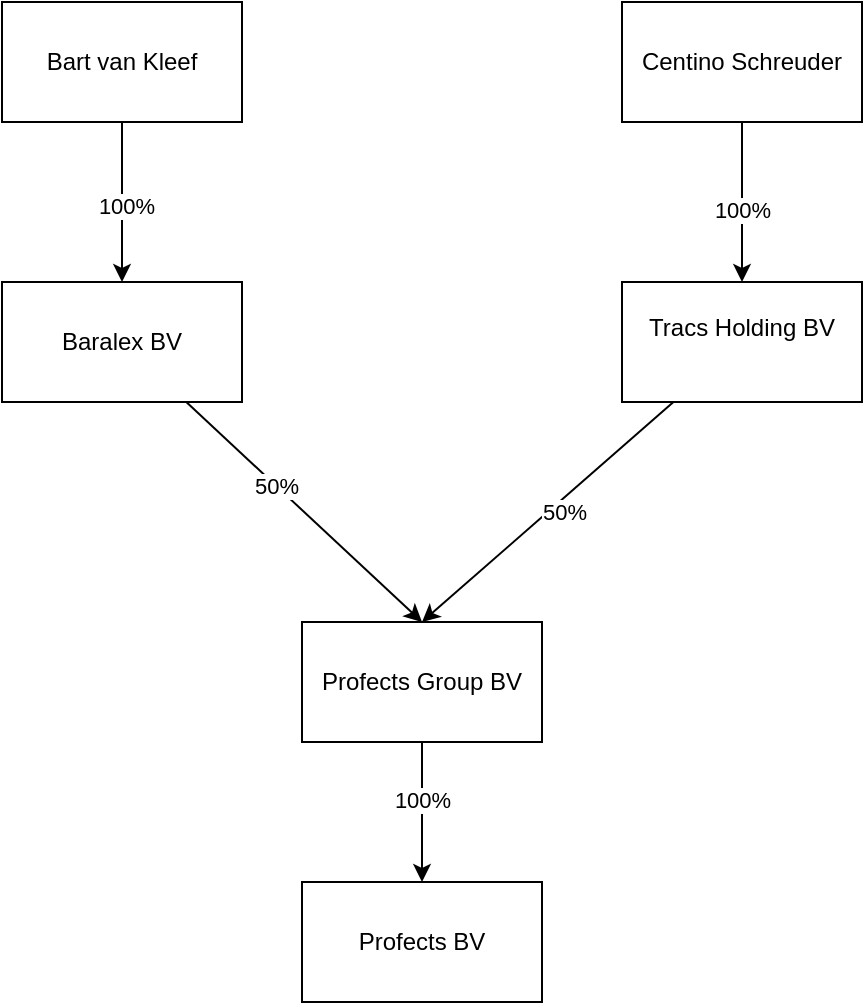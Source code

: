 <mxfile version="22.1.11" type="github">
  <diagram name="Pagina-1" id="Y8hZLzQplWYDVuOa4qmt">
    <mxGraphModel dx="795" dy="535" grid="1" gridSize="10" guides="1" tooltips="1" connect="1" arrows="1" fold="1" page="1" pageScale="1" pageWidth="850" pageHeight="1100" math="0" shadow="0">
      <root>
        <mxCell id="0" />
        <mxCell id="1" parent="0" />
        <mxCell id="6i5aWdYPucwCUViPQl8z-17" style="edgeStyle=orthogonalEdgeStyle;rounded=0;orthogonalLoop=1;jettySize=auto;html=1;" edge="1" parent="1" source="6i5aWdYPucwCUViPQl8z-1" target="6i5aWdYPucwCUViPQl8z-4">
          <mxGeometry relative="1" as="geometry" />
        </mxCell>
        <mxCell id="6i5aWdYPucwCUViPQl8z-21" value="100%" style="edgeLabel;html=1;align=center;verticalAlign=middle;resizable=0;points=[];" vertex="1" connectable="0" parent="6i5aWdYPucwCUViPQl8z-17">
          <mxGeometry x="-0.191" y="-2" relative="1" as="geometry">
            <mxPoint x="2" as="offset" />
          </mxGeometry>
        </mxCell>
        <mxCell id="6i5aWdYPucwCUViPQl8z-1" value="&lt;div&gt;Profects Group BV&lt;/div&gt;" style="rounded=0;whiteSpace=wrap;html=1;" vertex="1" parent="1">
          <mxGeometry x="320" y="830" width="120" height="60" as="geometry" />
        </mxCell>
        <mxCell id="6i5aWdYPucwCUViPQl8z-13" style="rounded=0;orthogonalLoop=1;jettySize=auto;html=1;entryX=0.5;entryY=0;entryDx=0;entryDy=0;" edge="1" parent="1" source="6i5aWdYPucwCUViPQl8z-2" target="6i5aWdYPucwCUViPQl8z-1">
          <mxGeometry relative="1" as="geometry" />
        </mxCell>
        <mxCell id="6i5aWdYPucwCUViPQl8z-20" value="50%" style="edgeLabel;html=1;align=center;verticalAlign=middle;resizable=0;points=[];" vertex="1" connectable="0" parent="6i5aWdYPucwCUViPQl8z-13">
          <mxGeometry x="-0.251" y="-1" relative="1" as="geometry">
            <mxPoint x="1" as="offset" />
          </mxGeometry>
        </mxCell>
        <mxCell id="6i5aWdYPucwCUViPQl8z-2" value="&lt;div&gt;Baralex BV&lt;/div&gt;" style="rounded=0;whiteSpace=wrap;html=1;" vertex="1" parent="1">
          <mxGeometry x="170" y="660" width="120" height="60" as="geometry" />
        </mxCell>
        <mxCell id="6i5aWdYPucwCUViPQl8z-14" style="rounded=0;orthogonalLoop=1;jettySize=auto;html=1;entryX=0.5;entryY=0;entryDx=0;entryDy=0;" edge="1" parent="1" source="6i5aWdYPucwCUViPQl8z-3" target="6i5aWdYPucwCUViPQl8z-1">
          <mxGeometry relative="1" as="geometry" />
        </mxCell>
        <mxCell id="6i5aWdYPucwCUViPQl8z-15" value="50%" style="edgeLabel;html=1;align=center;verticalAlign=middle;resizable=0;points=[];" vertex="1" connectable="0" parent="6i5aWdYPucwCUViPQl8z-14">
          <mxGeometry x="-0.078" y="5" relative="1" as="geometry">
            <mxPoint as="offset" />
          </mxGeometry>
        </mxCell>
        <mxCell id="6i5aWdYPucwCUViPQl8z-3" value="&lt;div&gt;Tracs Holding BV&lt;/div&gt;&lt;div&gt;&lt;br&gt;&lt;/div&gt;" style="rounded=0;whiteSpace=wrap;html=1;" vertex="1" parent="1">
          <mxGeometry x="480" y="660" width="120" height="60" as="geometry" />
        </mxCell>
        <mxCell id="6i5aWdYPucwCUViPQl8z-4" value="Profects BV" style="rounded=0;whiteSpace=wrap;html=1;" vertex="1" parent="1">
          <mxGeometry x="320" y="960" width="120" height="60" as="geometry" />
        </mxCell>
        <mxCell id="6i5aWdYPucwCUViPQl8z-11" style="edgeStyle=orthogonalEdgeStyle;rounded=0;orthogonalLoop=1;jettySize=auto;html=1;" edge="1" parent="1" source="6i5aWdYPucwCUViPQl8z-5" target="6i5aWdYPucwCUViPQl8z-3">
          <mxGeometry relative="1" as="geometry" />
        </mxCell>
        <mxCell id="6i5aWdYPucwCUViPQl8z-12" value="100%" style="edgeLabel;html=1;align=center;verticalAlign=middle;resizable=0;points=[];" vertex="1" connectable="0" parent="6i5aWdYPucwCUViPQl8z-11">
          <mxGeometry x="0.083" relative="1" as="geometry">
            <mxPoint as="offset" />
          </mxGeometry>
        </mxCell>
        <mxCell id="6i5aWdYPucwCUViPQl8z-5" value="&lt;div&gt;Centino Schreuder&lt;/div&gt;" style="rounded=0;whiteSpace=wrap;html=1;" vertex="1" parent="1">
          <mxGeometry x="480" y="520" width="120" height="60" as="geometry" />
        </mxCell>
        <mxCell id="6i5aWdYPucwCUViPQl8z-9" style="edgeStyle=orthogonalEdgeStyle;rounded=0;orthogonalLoop=1;jettySize=auto;html=1;" edge="1" parent="1" source="6i5aWdYPucwCUViPQl8z-6" target="6i5aWdYPucwCUViPQl8z-2">
          <mxGeometry relative="1" as="geometry" />
        </mxCell>
        <mxCell id="6i5aWdYPucwCUViPQl8z-10" value="100%" style="edgeLabel;html=1;align=center;verticalAlign=middle;resizable=0;points=[];" vertex="1" connectable="0" parent="6i5aWdYPucwCUViPQl8z-9">
          <mxGeometry x="0.042" y="2" relative="1" as="geometry">
            <mxPoint as="offset" />
          </mxGeometry>
        </mxCell>
        <mxCell id="6i5aWdYPucwCUViPQl8z-6" value="&lt;div&gt;Bart van Kleef&lt;/div&gt;" style="rounded=0;whiteSpace=wrap;html=1;" vertex="1" parent="1">
          <mxGeometry x="170" y="520" width="120" height="60" as="geometry" />
        </mxCell>
      </root>
    </mxGraphModel>
  </diagram>
</mxfile>
